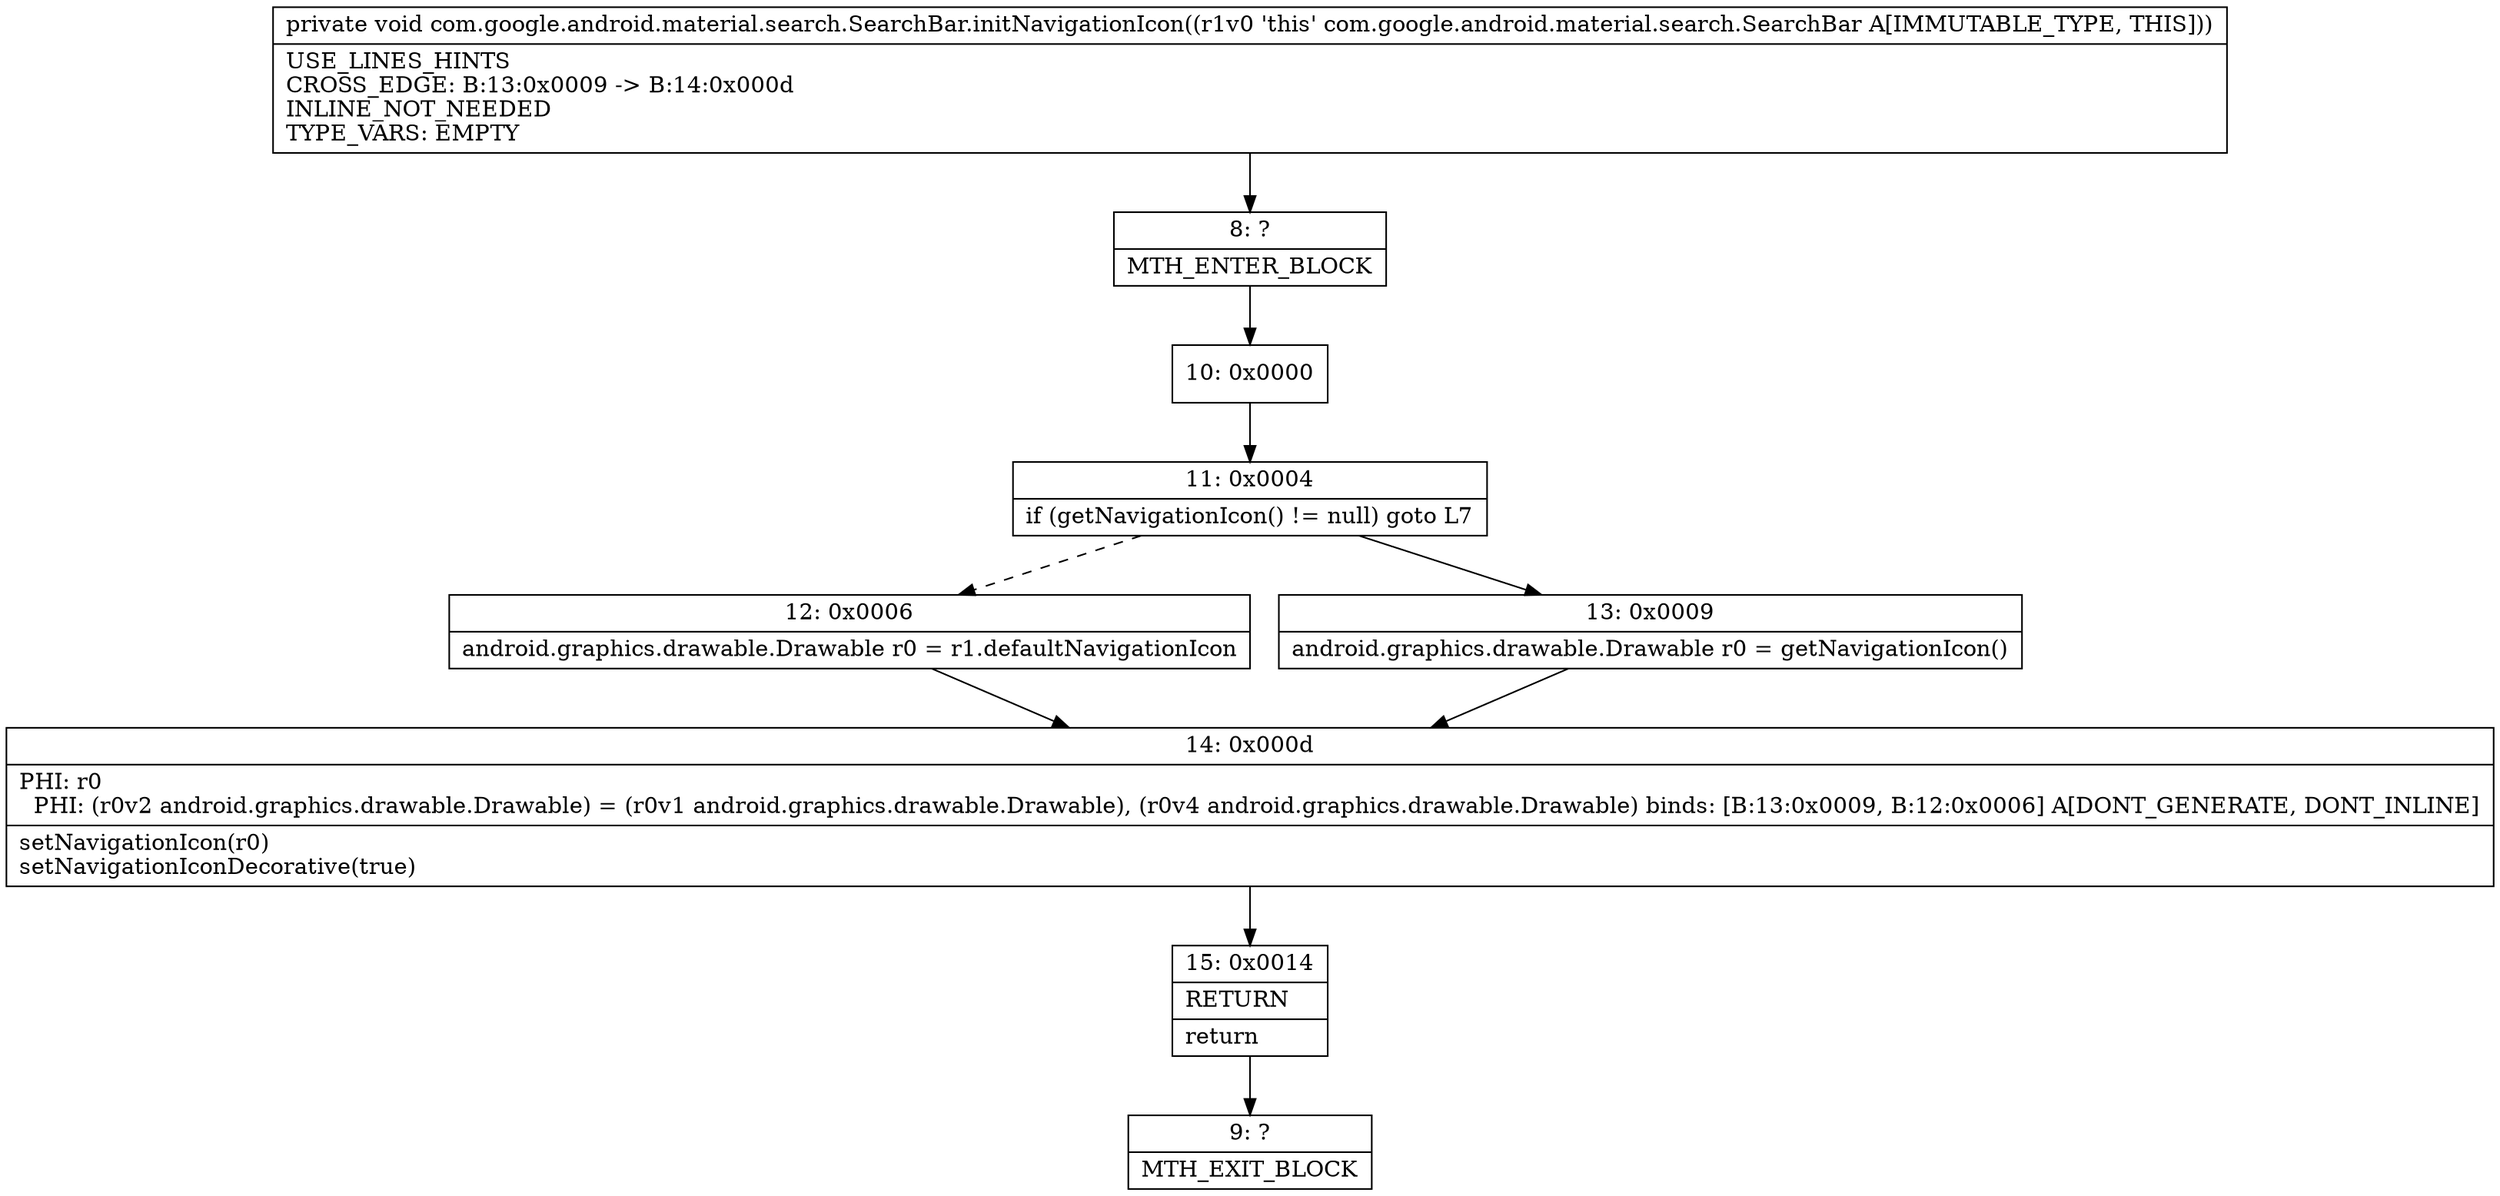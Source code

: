 digraph "CFG forcom.google.android.material.search.SearchBar.initNavigationIcon()V" {
Node_8 [shape=record,label="{8\:\ ?|MTH_ENTER_BLOCK\l}"];
Node_10 [shape=record,label="{10\:\ 0x0000}"];
Node_11 [shape=record,label="{11\:\ 0x0004|if (getNavigationIcon() != null) goto L7\l}"];
Node_12 [shape=record,label="{12\:\ 0x0006|android.graphics.drawable.Drawable r0 = r1.defaultNavigationIcon\l}"];
Node_14 [shape=record,label="{14\:\ 0x000d|PHI: r0 \l  PHI: (r0v2 android.graphics.drawable.Drawable) = (r0v1 android.graphics.drawable.Drawable), (r0v4 android.graphics.drawable.Drawable) binds: [B:13:0x0009, B:12:0x0006] A[DONT_GENERATE, DONT_INLINE]\l|setNavigationIcon(r0)\lsetNavigationIconDecorative(true)\l}"];
Node_15 [shape=record,label="{15\:\ 0x0014|RETURN\l|return\l}"];
Node_9 [shape=record,label="{9\:\ ?|MTH_EXIT_BLOCK\l}"];
Node_13 [shape=record,label="{13\:\ 0x0009|android.graphics.drawable.Drawable r0 = getNavigationIcon()\l}"];
MethodNode[shape=record,label="{private void com.google.android.material.search.SearchBar.initNavigationIcon((r1v0 'this' com.google.android.material.search.SearchBar A[IMMUTABLE_TYPE, THIS]))  | USE_LINES_HINTS\lCROSS_EDGE: B:13:0x0009 \-\> B:14:0x000d\lINLINE_NOT_NEEDED\lTYPE_VARS: EMPTY\l}"];
MethodNode -> Node_8;Node_8 -> Node_10;
Node_10 -> Node_11;
Node_11 -> Node_12[style=dashed];
Node_11 -> Node_13;
Node_12 -> Node_14;
Node_14 -> Node_15;
Node_15 -> Node_9;
Node_13 -> Node_14;
}

